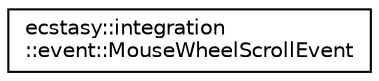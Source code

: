 digraph "Graphical Class Hierarchy"
{
 // LATEX_PDF_SIZE
  edge [fontname="Helvetica",fontsize="10",labelfontname="Helvetica",labelfontsize="10"];
  node [fontname="Helvetica",fontsize="10",shape=record];
  rankdir="LR";
  Node0 [label="ecstasy::integration\l::event::MouseWheelScrollEvent",height=0.2,width=0.4,color="black", fillcolor="white", style="filled",URL="$structecstasy_1_1integration_1_1event_1_1_mouse_wheel_scroll_event.html",tooltip="Event describing when a mouse wheel is scrolled."];
}
